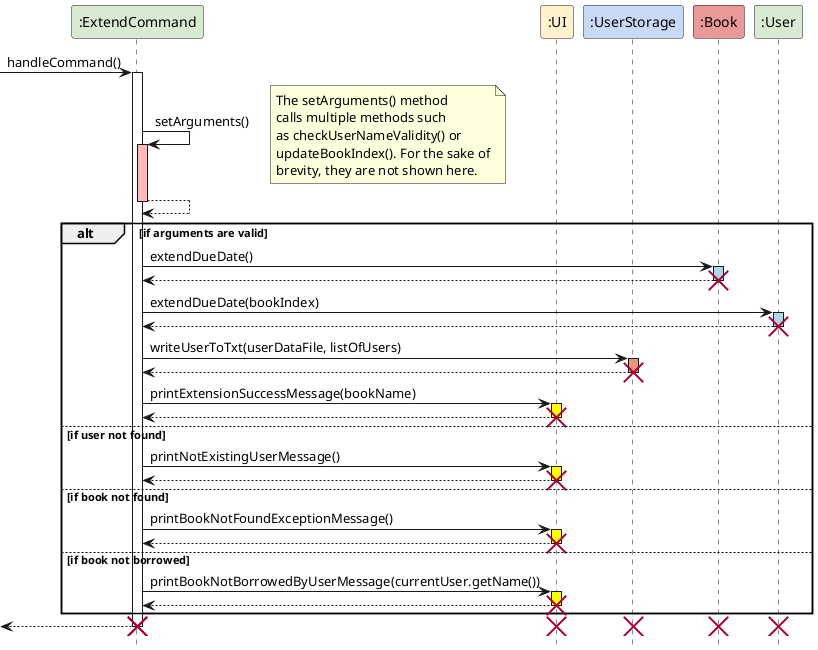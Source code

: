 @startuml
' Define colors using preprocessor directives
!define UI_COLOR #FFF2CC
!define EXTEND_COLOR #D9EAD3
!define USERSTORAGE_COLOR #C9DAF8
!define BOOK_COLOR #EA9999
!define USER_COLOR #D9EAD3

hide footbox

' Define participants with colors
participant ":ExtendCommand" as extCmd EXTEND_COLOR
participant ":UI" as Ui UI_COLOR
participant ":UserStorage" as uStorage USERSTORAGE_COLOR
participant ":Book" as book BOOK_COLOR
participant ":User" as user USER_COLOR

' Sequence of interactions
[-> extCmd : handleCommand()
activate extCmd

extCmd -> extCmd : setArguments()
note right
    The setArguments() method
    calls multiple methods such
    as checkUserNameValidity() or
    updateBookIndex(). For the sake of
    brevity, they are not shown here.
end note
activate extCmd #FFBBBB
extCmd --> extCmd
deactivate extCmd

alt if arguments are valid
    extCmd -> book : extendDueDate()
    activate book #ADD8E6
    book --> extCmd
    deactivate book
    destroy book

    extCmd -> user : extendDueDate(bookIndex)
    activate user #ADD8E6
    user --> extCmd
    deactivate user
    destroy user

    extCmd -> uStorage : writeUserToTxt(userDataFile, listOfUsers)
    activate uStorage #DarkSalmon
    uStorage --> extCmd
    deactivate uStorage
    destroy uStorage

    extCmd -> Ui : printExtensionSuccessMessage(bookName)
    activate Ui #Yellow
    Ui --> extCmd
    deactivate Ui
    destroy Ui
else if user not found
    extCmd -> Ui : printNotExistingUserMessage()
    activate Ui #Yellow
    Ui --> extCmd
    deactivate Ui
    destroy Ui
else if book not found
    extCmd -> Ui : printBookNotFoundExceptionMessage()
    activate Ui #Yellow
    Ui --> extCmd
    deactivate Ui
    destroy Ui
else if book not borrowed
    extCmd -> Ui : printBookNotBorrowedByUserMessage(currentUser.getName())
    activate Ui #Yellow
    Ui --> extCmd
    deactivate Ui
    destroy Ui
end

[<-- extCmd
destroy Ui
destroy extCmd
destroy uStorage
destroy book
destroy user
deactivate extCmd
destroy extCmd

@enduml


